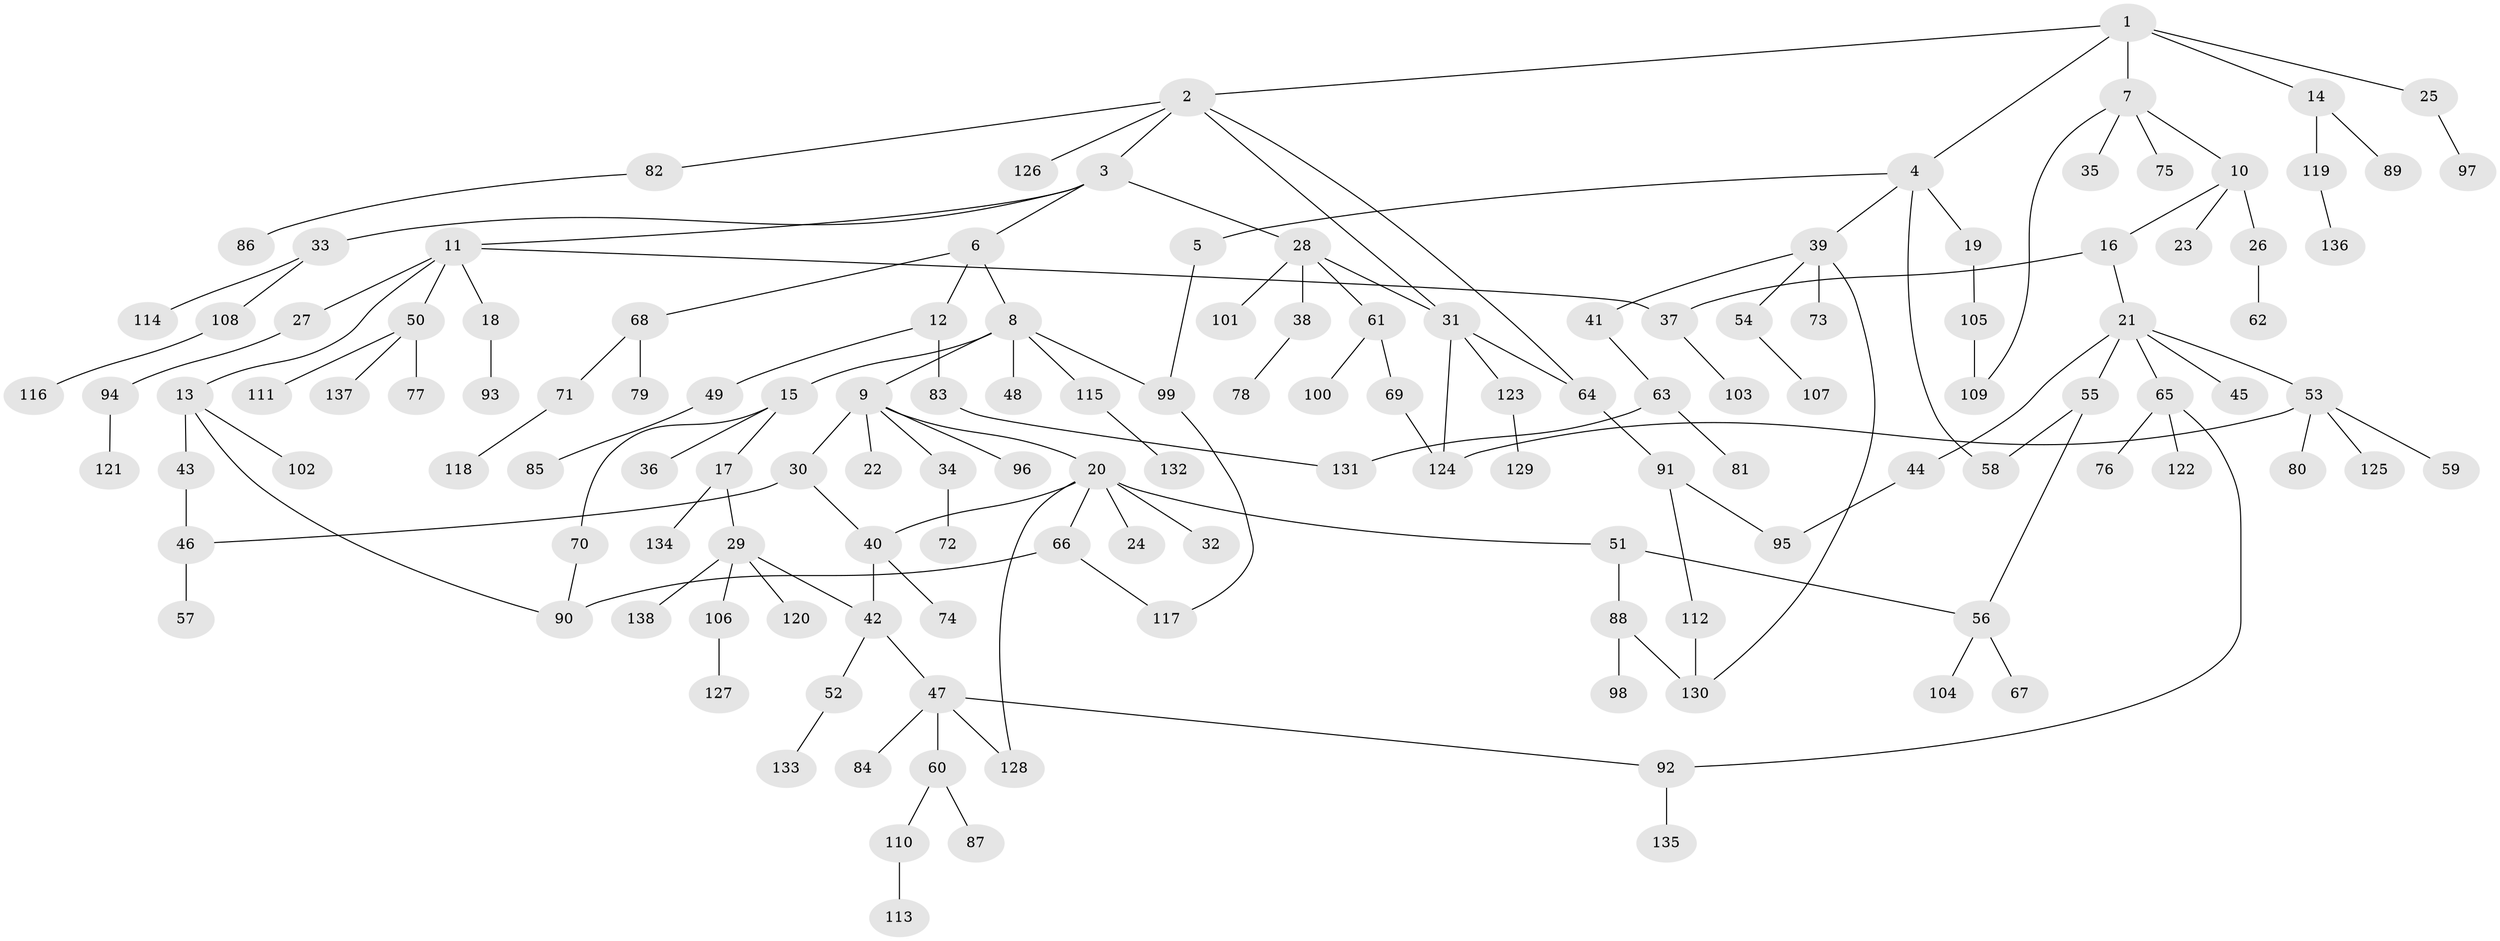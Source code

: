 // Generated by graph-tools (version 1.1) at 2025/49/03/09/25 03:49:19]
// undirected, 138 vertices, 158 edges
graph export_dot {
graph [start="1"]
  node [color=gray90,style=filled];
  1;
  2;
  3;
  4;
  5;
  6;
  7;
  8;
  9;
  10;
  11;
  12;
  13;
  14;
  15;
  16;
  17;
  18;
  19;
  20;
  21;
  22;
  23;
  24;
  25;
  26;
  27;
  28;
  29;
  30;
  31;
  32;
  33;
  34;
  35;
  36;
  37;
  38;
  39;
  40;
  41;
  42;
  43;
  44;
  45;
  46;
  47;
  48;
  49;
  50;
  51;
  52;
  53;
  54;
  55;
  56;
  57;
  58;
  59;
  60;
  61;
  62;
  63;
  64;
  65;
  66;
  67;
  68;
  69;
  70;
  71;
  72;
  73;
  74;
  75;
  76;
  77;
  78;
  79;
  80;
  81;
  82;
  83;
  84;
  85;
  86;
  87;
  88;
  89;
  90;
  91;
  92;
  93;
  94;
  95;
  96;
  97;
  98;
  99;
  100;
  101;
  102;
  103;
  104;
  105;
  106;
  107;
  108;
  109;
  110;
  111;
  112;
  113;
  114;
  115;
  116;
  117;
  118;
  119;
  120;
  121;
  122;
  123;
  124;
  125;
  126;
  127;
  128;
  129;
  130;
  131;
  132;
  133;
  134;
  135;
  136;
  137;
  138;
  1 -- 2;
  1 -- 4;
  1 -- 7;
  1 -- 14;
  1 -- 25;
  2 -- 3;
  2 -- 82;
  2 -- 126;
  2 -- 31;
  2 -- 64;
  3 -- 6;
  3 -- 11;
  3 -- 28;
  3 -- 33;
  4 -- 5;
  4 -- 19;
  4 -- 39;
  4 -- 58;
  5 -- 99;
  6 -- 8;
  6 -- 12;
  6 -- 68;
  7 -- 10;
  7 -- 35;
  7 -- 75;
  7 -- 109;
  8 -- 9;
  8 -- 15;
  8 -- 48;
  8 -- 99;
  8 -- 115;
  9 -- 20;
  9 -- 22;
  9 -- 30;
  9 -- 34;
  9 -- 96;
  10 -- 16;
  10 -- 23;
  10 -- 26;
  11 -- 13;
  11 -- 18;
  11 -- 27;
  11 -- 50;
  11 -- 37;
  12 -- 49;
  12 -- 83;
  13 -- 43;
  13 -- 102;
  13 -- 90;
  14 -- 89;
  14 -- 119;
  15 -- 17;
  15 -- 36;
  15 -- 70;
  16 -- 21;
  16 -- 37;
  17 -- 29;
  17 -- 134;
  18 -- 93;
  19 -- 105;
  20 -- 24;
  20 -- 32;
  20 -- 40;
  20 -- 51;
  20 -- 66;
  20 -- 128;
  21 -- 44;
  21 -- 45;
  21 -- 53;
  21 -- 55;
  21 -- 65;
  25 -- 97;
  26 -- 62;
  27 -- 94;
  28 -- 31;
  28 -- 38;
  28 -- 61;
  28 -- 101;
  29 -- 106;
  29 -- 120;
  29 -- 138;
  29 -- 42;
  30 -- 46;
  30 -- 40;
  31 -- 64;
  31 -- 123;
  31 -- 124;
  33 -- 108;
  33 -- 114;
  34 -- 72;
  37 -- 103;
  38 -- 78;
  39 -- 41;
  39 -- 54;
  39 -- 73;
  39 -- 130;
  40 -- 42;
  40 -- 74;
  41 -- 63;
  42 -- 47;
  42 -- 52;
  43 -- 46;
  44 -- 95;
  46 -- 57;
  47 -- 60;
  47 -- 84;
  47 -- 92;
  47 -- 128;
  49 -- 85;
  50 -- 77;
  50 -- 111;
  50 -- 137;
  51 -- 88;
  51 -- 56;
  52 -- 133;
  53 -- 59;
  53 -- 80;
  53 -- 125;
  53 -- 124;
  54 -- 107;
  55 -- 56;
  55 -- 58;
  56 -- 67;
  56 -- 104;
  60 -- 87;
  60 -- 110;
  61 -- 69;
  61 -- 100;
  63 -- 81;
  63 -- 131;
  64 -- 91;
  65 -- 76;
  65 -- 122;
  65 -- 92;
  66 -- 117;
  66 -- 90;
  68 -- 71;
  68 -- 79;
  69 -- 124;
  70 -- 90;
  71 -- 118;
  82 -- 86;
  83 -- 131;
  88 -- 98;
  88 -- 130;
  91 -- 95;
  91 -- 112;
  92 -- 135;
  94 -- 121;
  99 -- 117;
  105 -- 109;
  106 -- 127;
  108 -- 116;
  110 -- 113;
  112 -- 130;
  115 -- 132;
  119 -- 136;
  123 -- 129;
}
